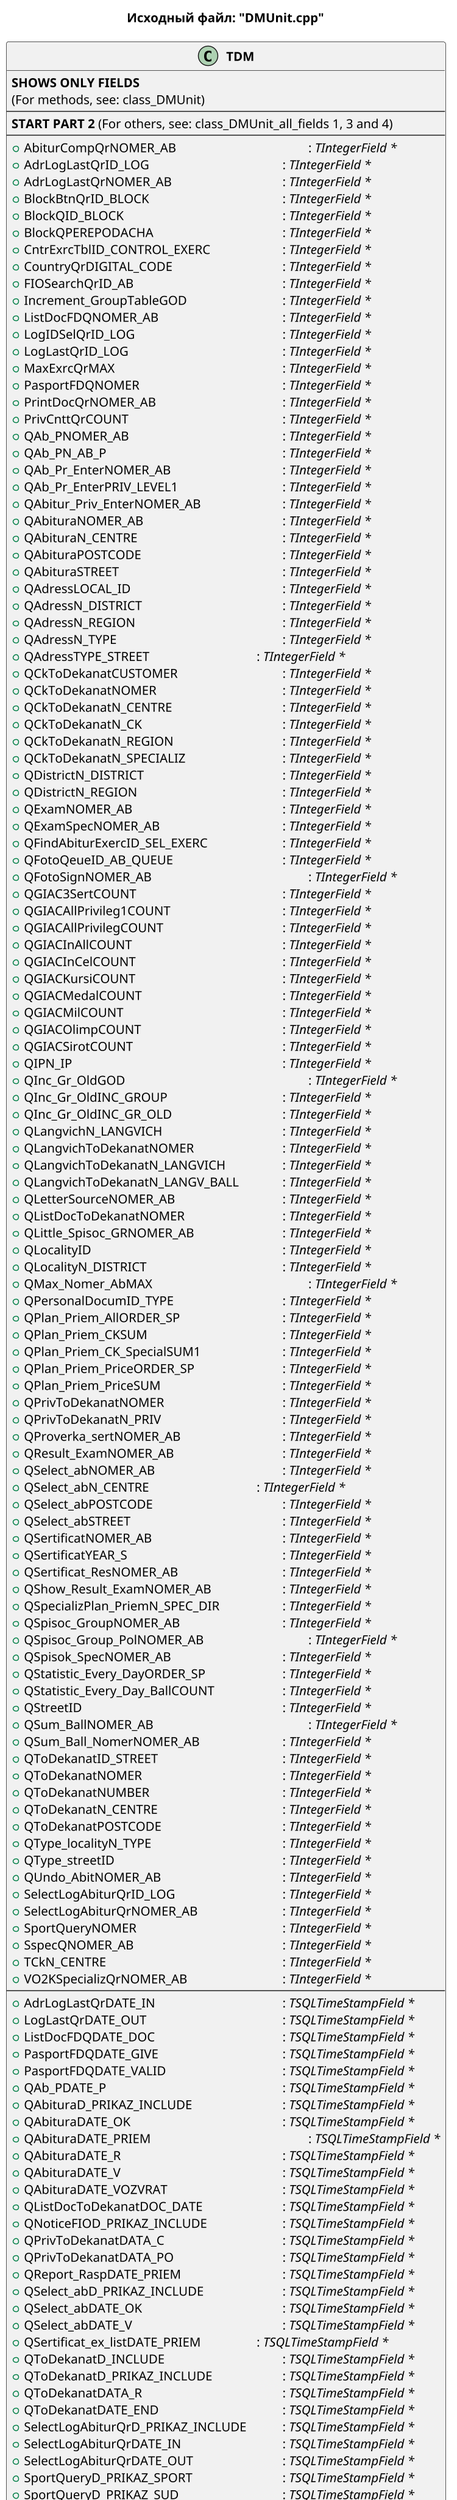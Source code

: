 @startuml DMUnit.cpp

title Исходный файл: "DMUnit.cpp"

scale 750 width

class "<b>TDM</b>"
{
    <b>SHOWS ONLY FIELDS</b>\n(For methods, see: class_DMUnit)
    --
    <b>START PART 2</b> (For others, see: class_DMUnit_all_fields 1, 3 and 4)
    --
    + AbiturCompQrNOMER_AB \t\t\t\t\t: <i>TIntegerField *</i>
    + AdrLogLastQrID_LOG \t\t\t\t\t\t: <i>TIntegerField *</i>
    + AdrLogLastQrNOMER_AB \t\t\t\t\t: <i>TIntegerField *</i>
    + BlockBtnQrID_BLOCK \t\t\t\t\t\t: <i>TIntegerField *</i>
    + BlockQID_BLOCK \t\t\t\t\t\t\t: <i>TIntegerField *</i>
    + BlockQPEREPODACHA \t\t\t\t\t: <i>TIntegerField *</i>
    + CntrExrcTblID_CONTROL_EXERC \t\t\t: <i>TIntegerField *</i>
    + CountryQrDIGITAL_CODE \t\t\t\t\t: <i>TIntegerField *</i>
    + FIOSearchQrID_AB \t\t\t\t\t\t: <i>TIntegerField *</i>
    + Increment_GroupTableGOD \t\t\t\t: <i>TIntegerField *</i>
    + ListDocFDQNOMER_AB \t\t\t\t\t: <i>TIntegerField *</i>
    + LogIDSelQrID_LOG \t\t\t\t\t\t: <i>TIntegerField *</i>
    + LogLastQrID_LOG \t\t\t\t\t\t: <i>TIntegerField *</i>
    + MaxExrcQrMAX \t\t\t\t\t\t\t: <i>TIntegerField *</i>
    + PasportFDQNOMER \t\t\t\t\t\t: <i>TIntegerField *</i>
    + PrintDocQrNOMER_AB \t\t\t\t\t: <i>TIntegerField *</i>
    + PrivCnttQrCOUNT \t\t\t\t\t\t: <i>TIntegerField *</i>
    + QAb_PNOMER_AB \t\t\t\t\t\t: <i>TIntegerField *</i>
    + QAb_PN_AB_P \t\t\t\t\t\t\t: <i>TIntegerField *</i>
    + QAb_Pr_EnterNOMER_AB \t\t\t\t\t: <i>TIntegerField *</i>
    + QAb_Pr_EnterPRIV_LEVEL1 \t\t\t\t: <i>TIntegerField *</i>
    + QAbitur_Priv_EnterNOMER_AB \t\t\t\t: <i>TIntegerField *</i>
    + QAbituraNOMER_AB \t\t\t\t\t\t: <i>TIntegerField *</i>
    + QAbituraN_CENTRE \t\t\t\t\t\t: <i>TIntegerField *</i>
    + QAbituraPOSTCODE \t\t\t\t\t\t: <i>TIntegerField *</i>
    + QAbituraSTREET \t\t\t\t\t\t\t: <i>TIntegerField *</i>
    + QAdressLOCAL_ID \t\t\t\t\t\t: <i>TIntegerField *</i>
    + QAdressN_DISTRICT \t\t\t\t\t\t: <i>TIntegerField *</i>
    + QAdressN_REGION \t\t\t\t\t\t: <i>TIntegerField *</i>
    + QAdressN_TYPE \t\t\t\t\t\t\t: <i>TIntegerField *</i>
    + QAdressTYPE_STREET \t\t\t\t\t: <i>TIntegerField *</i>
    + QCkToDekanatCUSTOMER \t\t\t\t: <i>TIntegerField *</i>
    + QCkToDekanatNOMER \t\t\t\t\t: <i>TIntegerField *</i>
    + QCkToDekanatN_CENTRE \t\t\t\t\t: <i>TIntegerField *</i>
    + QCkToDekanatN_CK \t\t\t\t\t\t: <i>TIntegerField *</i>
    + QCkToDekanatN_REGION \t\t\t\t\t: <i>TIntegerField *</i>
    + QCkToDekanatN_SPECIALIZ \t\t\t\t: <i>TIntegerField *</i>
    + QDistrictN_DISTRICT \t\t\t\t\t\t: <i>TIntegerField *</i>
    + QDistrictN_REGION \t\t\t\t\t\t: <i>TIntegerField *</i>
    + QExamNOMER_AB \t\t\t\t\t\t: <i>TIntegerField *</i>
    + QExamSpecNOMER_AB \t\t\t\t\t: <i>TIntegerField *</i>
    + QFindAbiturExercID_SEL_EXERC \t\t\t: <i>TIntegerField *</i>
    + QFotoQeueID_AB_QUEUE \t\t\t\t\t: <i>TIntegerField *</i>
    + QFotoSignNOMER_AB \t\t\t\t\t\t: <i>TIntegerField *</i>
    + QGIAC3SertCOUNT \t\t\t\t\t\t: <i>TIntegerField *</i>
    + QGIACAllPrivileg1COUNT \t\t\t\t\t: <i>TIntegerField *</i>
    + QGIACAllPrivilegCOUNT \t\t\t\t\t: <i>TIntegerField *</i>
    + QGIACInAllCOUNT \t\t\t\t\t\t: <i>TIntegerField *</i>
    + QGIACInCelCOUNT \t\t\t\t\t\t: <i>TIntegerField *</i>
    + QGIACKursiCOUNT \t\t\t\t\t\t: <i>TIntegerField *</i>
    + QGIACMedalCOUNT \t\t\t\t\t\t: <i>TIntegerField *</i>
    + QGIACMilCOUNT \t\t\t\t\t\t\t: <i>TIntegerField *</i>
    + QGIACOlimpCOUNT \t\t\t\t\t\t: <i>TIntegerField *</i>
    + QGIACSirotCOUNT \t\t\t\t\t\t: <i>TIntegerField *</i>
    + QIPN_IP \t\t\t\t\t\t\t\t\t: <i>TIntegerField *</i>
    + QInc_Gr_OldGOD \t\t\t\t\t\t\t: <i>TIntegerField *</i>
    + QInc_Gr_OldINC_GROUP \t\t\t\t\t: <i>TIntegerField *</i>
    + QInc_Gr_OldINC_GR_OLD \t\t\t\t\t: <i>TIntegerField *</i>
    + QLangvichN_LANGVICH \t\t\t\t\t: <i>TIntegerField *</i>
    + QLangvichToDekanatNOMER \t\t\t\t: <i>TIntegerField *</i>
    + QLangvichToDekanatN_LANGVICH \t\t\t: <i>TIntegerField *</i>
    + QLangvichToDekanatN_LANGV_BALL \t\t: <i>TIntegerField *</i>
    + QLetterSourceNOMER_AB \t\t\t\t\t: <i>TIntegerField *</i>
    + QListDocToDekanatNOMER \t\t\t\t: <i>TIntegerField *</i>
    + QLittle_Spisoc_GRNOMER_AB \t\t\t\t: <i>TIntegerField *</i>
    + QLocalityID \t\t\t\t\t\t\t\t: <i>TIntegerField *</i>
    + QLocalityN_DISTRICT \t\t\t\t\t\t: <i>TIntegerField *</i>
    + QMax_Nomer_AbMAX \t\t\t\t\t\t: <i>TIntegerField *</i>
    + QPersonalDocumID_TYPE \t\t\t\t\t: <i>TIntegerField *</i>
    + QPlan_Priem_AllORDER_SP \t\t\t\t: <i>TIntegerField *</i>
    + QPlan_Priem_CKSUM \t\t\t\t\t\t: <i>TIntegerField *</i>
    + QPlan_Priem_CK_SpecialSUM1 \t\t\t\t: <i>TIntegerField *</i>
    + QPlan_Priem_PriceORDER_SP \t\t\t\t: <i>TIntegerField *</i>
    + QPlan_Priem_PriceSUM \t\t\t\t\t: <i>TIntegerField *</i>
    + QPrivToDekanatNOMER \t\t\t\t\t: <i>TIntegerField *</i>
    + QPrivToDekanatN_PRIV \t\t\t\t\t: <i>TIntegerField *</i>
    + QProverka_sertNOMER_AB \t\t\t\t: <i>TIntegerField *</i>
    + QResult_ExamNOMER_AB \t\t\t\t\t: <i>TIntegerField *</i>
    + QSelect_abNOMER_AB \t\t\t\t\t: <i>TIntegerField *</i>
    + QSelect_abN_CENTRE \t\t\t\t\t: <i>TIntegerField *</i>
    + QSelect_abPOSTCODE \t\t\t\t\t: <i>TIntegerField *</i>
    + QSelect_abSTREET \t\t\t\t\t\t: <i>TIntegerField *</i>
    + QSertificatNOMER_AB \t\t\t\t\t: <i>TIntegerField *</i>
    + QSertificatYEAR_S \t\t\t\t\t\t: <i>TIntegerField *</i>
    + QSertificat_ResNOMER_AB \t\t\t\t: <i>TIntegerField *</i>
    + QShow_Result_ExamNOMER_AB \t\t\t: <i>TIntegerField *</i>
    + QSpecializPlan_PriemN_SPEC_DIR \t\t\t: <i>TIntegerField *</i>
    + QSpisoc_GroupNOMER_AB \t\t\t\t: <i>TIntegerField *</i>
    + QSpisoc_Group_PolNOMER_AB \t\t\t\t: <i>TIntegerField *</i>
    + QSpisok_SpecNOMER_AB \t\t\t\t\t: <i>TIntegerField *</i>
    + QStatistic_Every_DayORDER_SP \t\t\t: <i>TIntegerField *</i>
    + QStatistic_Every_Day_BallCOUNT \t\t\t: <i>TIntegerField *</i>
    + QStreetID \t\t\t\t\t\t\t\t: <i>TIntegerField *</i>
    + QSum_BallNOMER_AB \t\t\t\t\t\t: <i>TIntegerField *</i>
    + QSum_Ball_NomerNOMER_AB \t\t\t\t: <i>TIntegerField *</i>
    + QToDekanatID_STREET \t\t\t\t\t: <i>TIntegerField *</i>
    + QToDekanatNOMER \t\t\t\t\t\t: <i>TIntegerField *</i>
    + QToDekanatNUMBER \t\t\t\t\t\t: <i>TIntegerField *</i>
    + QToDekanatN_CENTRE \t\t\t\t\t: <i>TIntegerField *</i>
    + QToDekanatPOSTCODE \t\t\t\t\t: <i>TIntegerField *</i>
    + QType_localityN_TYPE \t\t\t\t\t: <i>TIntegerField *</i>
    + QType_streetID \t\t\t\t\t\t\t: <i>TIntegerField *</i>
    + QUndo_AbitNOMER_AB \t\t\t\t\t: <i>TIntegerField *</i>
    + SelectLogAbiturQrID_LOG \t\t\t\t\t: <i>TIntegerField *</i>
    + SelectLogAbiturQrNOMER_AB \t\t\t\t: <i>TIntegerField *</i>
    + SportQueryNOMER \t\t\t\t\t\t: <i>TIntegerField *</i>
    + SspecQNOMER_AB \t\t\t\t\t\t: <i>TIntegerField *</i>
    + TCkN_CENTRE \t\t\t\t\t\t\t: <i>TIntegerField *</i>
    + VO2KSpecializQrNOMER_AB \t\t\t\t: <i>TIntegerField *</i>
    --
    + AdrLogLastQrDATE_IN \t\t\t\t\t: <i>TSQLTimeStampField *</i>
    + LogLastQrDATE_OUT \t\t\t\t\t\t: <i>TSQLTimeStampField *</i>
    + ListDocFDQDATE_DOC \t\t\t\t\t: <i>TSQLTimeStampField *</i>
    + PasportFDQDATE_GIVE \t\t\t\t\t: <i>TSQLTimeStampField *</i>
    + PasportFDQDATE_VALID \t\t\t\t\t: <i>TSQLTimeStampField *</i>
    + QAb_PDATE_P \t\t\t\t\t\t\t: <i>TSQLTimeStampField *</i>
    + QAbituraD_PRIKAZ_INCLUDE \t\t\t\t: <i>TSQLTimeStampField *</i>
    + QAbituraDATE_OK \t\t\t\t\t\t: <i>TSQLTimeStampField *</i>
    + QAbituraDATE_PRIEM \t\t\t\t\t\t: <i>TSQLTimeStampField *</i>
    + QAbituraDATE_R \t\t\t\t\t\t\t: <i>TSQLTimeStampField *</i>
    + QAbituraDATE_V \t\t\t\t\t\t\t: <i>TSQLTimeStampField *</i>
    + QAbituraDATE_VOZVRAT \t\t\t\t\t: <i>TSQLTimeStampField *</i>
    + QListDocToDekanatDOC_DATE \t\t\t: <i>TSQLTimeStampField *</i>
    + QNoticeFIOD_PRIKAZ_INCLUDE \t\t\t: <i>TSQLTimeStampField *</i>
    + QPrivToDekanatDATA_C \t\t\t\t\t: <i>TSQLTimeStampField *</i>
    + QPrivToDekanatDATA_PO \t\t\t\t\t: <i>TSQLTimeStampField *</i>
    + QReport_RaspDATE_PRIEM \t\t\t\t: <i>TSQLTimeStampField *</i>
    + QSelect_abD_PRIKAZ_INCLUDE \t\t\t: <i>TSQLTimeStampField *</i>
    + QSelect_abDATE_OK \t\t\t\t\t\t: <i>TSQLTimeStampField *</i>
    + QSelect_abDATE_V \t\t\t\t\t\t: <i>TSQLTimeStampField *</i>
    + QSertificat_ex_listDATE_PRIEM \t\t\t: <i>TSQLTimeStampField *</i>
    + QToDekanatD_INCLUDE \t\t\t\t\t: <i>TSQLTimeStampField *</i>
    + QToDekanatD_PRIKAZ_INCLUDE \t\t\t: <i>TSQLTimeStampField *</i>
    + QToDekanatDATA_R \t\t\t\t\t\t: <i>TSQLTimeStampField *</i>
    + QToDekanatDATE_END \t\t\t\t\t: <i>TSQLTimeStampField *</i>
    + SelectLogAbiturQrD_PRIKAZ_INCLUDE \t\t: <i>TSQLTimeStampField *</i>
    + SelectLogAbiturQrDATE_IN \t\t\t\t: <i>TSQLTimeStampField *</i>
    + SelectLogAbiturQrDATE_OUT \t\t\t\t: <i>TSQLTimeStampField *</i>
    + SportQueryD_PRIKAZ_SPORT \t\t\t\t: <i>TSQLTimeStampField *</i>
    + SportQueryD_PRIKAZ_SUD \t\t\t\t: <i>TSQLTimeStampField *</i>
    ..
    + QToDekanatSCHOLARSHIP \t\t\t\t: <i>TSingleField *</i>
    + AbiturCompQrCATEGORY_AB \t\t\t\t: <i>TSmallintField *</i>
    + AbiturCompQrCATEGORY_IF \t\t\t\t: <i>TSmallintField *</i>
    + AbiturCompQrEDUCATION \t\t\t\t: <i>TSmallintField *</i>
    + AbiturCompQrKONKURS \t\t\t\t\t: <i>TSmallintField *</i>
    + AbiturCompQrN_FAC \t\t\t\t\t\t: <i>TSmallintField *</i>
    + AbiturCompQrN_SPECIALIZ \t\t\t\t: <i>TSmallintField *</i>
    + AbiturCompQrN_SPEC \t\t\t\t\t: <i>TSmallintField *</i>
    + AbiturCompQrPRICE \t\t\t\t\t\t: <i>TSmallintField *</i>
    + AbiturCompQrTERM_EDU \t\t\t\t\t: <i>TSmallintField *</i>
    + AbiturCompQrVID_EDU \t\t\t\t\t: <i>TSmallintField *</i>
    + AbiturInvTmpQrDAT_PRIV \t\t\t\t\t: <i>TSmallintField *</i>
    + AbiturSirTmpQrDAT_PRIV \t\t\t\t\t: <i>TSmallintField *</i>
    + BlockBtnQrADD_ABITUR \t\t\t\t\t: <i>TSmallintField *</i>
    + BlockBtnQrRE_INSIDE_FAC \t\t\t\t: <i>TSmallintField *</i>
    + BlockBtnQrRESTOR_LIST \t\t\t\t\t: <i>TSmallintField *</i>
    + BlockBtnQrTOOK_DOC1 \t\t\t\t\t: <i>TSmallintField *</i>
    + BlockBtnQrTOOK_DOC2 \t\t\t\t\t: <i>TSmallintField *</i>
    + BlockQADD_ABITUR \t\t\t\t\t\t: <i>TSmallintField *</i>
    + BlockQBLOCK \t\t\t\t\t\t\t: <i>TSmallintField *</i>
    + BlockQN_FAC \t\t\t\t\t\t\t: <i>TSmallintField *</i>
    + BlockQRE_INSIDE_FAC \t\t\t\t\t: <i>TSmallintField *</i>
    + BlockQRESTOR_LIST \t\t\t\t\t\t: <i>TSmallintField *</i>
    + BlockQTOOK_DOC1 \t\t\t\t\t\t: <i>TSmallintField *</i>
    + BlockQTOOK_DOC2 \t\t\t\t\t\t: <i>TSmallintField *</i>
    + CkRegionQrN_CENTRE \t\t\t\t\t: <i>TSmallintField *</i>
    + CkRegionQrN_REGION \t\t\t\t\t: <i>TSmallintField *</i>
    + CntrExrcTblID_EXERC \t\t\t\t\t: <i>TSmallintField *</i>
    + CntrExrcTblN_FAC \t\t\t\t\t\t: <i>TSmallintField *</i>
    + CntrExrcTblN_SPECIALIZ \t\t\t\t\t: <i>TSmallintField *</i>
    + CntrExrcTblNUM_EXERC_GRP \t\t\t\t: <i>TSmallintField *</i>
    + CntrlExrcQrID_EXERC \t\t\t\t\t\t: <i>TSmallintField *</i>
    + DocumFDQN_DOC \t\t\t\t\t\t: <i>TSmallintField *</i>
    + FIOSearchQrCATEGORY_AB \t\t\t\t: <i>TSmallintField *</i>
    + FIOSearchQrCATEGORY_EDU \t\t\t\t: <i>TSmallintField *</i>
    + FIOSearchQrCATEGORY_IF \t\t\t\t\t: <i>TSmallintField *</i>
    + FIOSearchQrKONKURS \t\t\t\t\t: <i>TSmallintField *</i>
    + FIOSearchQrN_FAC \t\t\t\t\t\t: <i>TSmallintField *</i>
    + FIOSearchQrN_SPEC \t\t\t\t\t\t: <i>TSmallintField *</i>
    + FIOSearchQrN_SPECIALIZ \t\t\t\t\t: <i>TSmallintField *</i>
    + FIOSearchQrPRICE \t\t\t\t\t\t: <i>TSmallintField *</i>
    + FIOSearchQrSTATUS_QUEUE \t\t\t\t: <i>TSmallintField *</i>
    + FIOSearchQrTERM_EDU \t\t\t\t\t: <i>TSmallintField *</i>
    + FIOSearchQrVID_EDU \t\t\t\t\t\t: <i>TSmallintField *</i>
    + Increment_GroupTableINC_GROUP \t\t\t: <i>TSmallintField *</i>
    + Increment_GroupTableVID_EDU \t\t\t: <i>TSmallintField *</i>
    + InfQrID_PRIV \t\t\t\t\t\t\t\t: <i>TSmallintField *</i>
    + InfQrN_OTHERS \t\t\t\t\t\t\t: <i>TSmallintField *</i>
    + ListDocFDQN_DOC \t\t\t\t\t\t: <i>TSmallintField *</i>
    + OutDetQrID_DET \t\t\t\t\t\t\t: <i>TSmallintField *</i>
    + OutDetQrN_ITEM \t\t\t\t\t\t\t: <i>TSmallintField *</i>
    + OutQrID_PRIV \t\t\t\t\t\t\t: <i>TSmallintField *</i>
    + OutQrN_OUT_TESTS \t\t\t\t\t\t: <i>TSmallintField *</i>
    + PasportFDQID_TYPE \t\t\t\t\t\t: <i>TSmallintField *</i>
    + PasportFDQN_REGION \t\t\t\t\t: <i>TSmallintField *</i>
    + PrivilegLogSelQrDAT_PRIV \t\t\t\t: <i>TSmallintField *</i>
    + PrivilegLogSelQrN_PRIV \t\t\t\t\t: <i>TSmallintField *</i>
    + PrivilegLogSelQrSEL_PRIV \t\t\t\t\t: <i>TSmallintField *</i>
    + PrivQrDAT_PRIV \t\t\t\t\t\t\t: <i>TSmallintField *</i>
    + PrivQrN_PRIV \t\t\t\t\t\t\t: <i>TSmallintField *</i>
    + PrivQrSEL_PRIV \t\t\t\t\t\t\t: <i>TSmallintField *</i>
    + QAb_PVID_EDU_DO \t\t\t\t\t\t: <i>TSmallintField *</i>
    + QAb_PVID_EDU_PO \t\t\t\t\t\t: <i>TSmallintField *</i>
    + QAb_PNOM_DELA_DO \t\t\t\t\t\t: <i>TSmallintField *</i>
    + QAb_PNOM_DELA_PO \t\t\t\t\t\t: <i>TSmallintField *</i>
    + QAb_PN_SPECIALIZ_DO \t\t\t\t\t: <i>TSmallintField *</i>
    + QAb_PN_SPECIALIZ_PO \t\t\t\t\t: <i>TSmallintField *</i>
    + QAb_PN_SPEC_DO \t\t\t\t\t\t: <i>TSmallintField *</i>
    + QAb_PN_SPEC_PO \t\t\t\t\t\t: <i>TSmallintField *</i>
    + QAb_PN_CK \t\t\t\t\t\t\t\t: <i>TSmallintField *</i>
    + QAb_PKONKURS_DO \t\t\t\t\t\t: <i>TSmallintField *</i>
    + QAb_PKONKURS_PO \t\t\t\t\t\t: <i>TSmallintField *</i>
    + QAb_PPRICE_DO \t\t\t\t\t\t\t: <i>TSmallintField *</i>
    + QAb_PPRICE_PO \t\t\t\t\t\t\t: <i>TSmallintField *</i>
    + QAb_Pr_EnterN_PRIV \t\t\t\t\t\t: <i>TSmallintField *</i>
    + QAbitur_Priv_EnterN_PRIV \t\t\t\t\t: <i>TSmallintField *</i>
    + QAbituraCATEGORY_AB \t\t\t\t\t: <i>TSmallintField *</i>
    + QAbituraCATEGORY_IF \t\t\t\t\t: <i>TSmallintField *</i>
    + QAbituraCITIZENSHIP \t\t\t\t\t\t: <i>TSmallintField *</i>
    + QAbituraEDUCATION \t\t\t\t\t\t: <i>TSmallintField *</i>
    + QAbituraKONKURS \t\t\t\t\t\t: <i>TSmallintField *</i>
    + QAbituraN_CK \t\t\t\t\t\t\t: <i>TSmallintField *</i>
    + QAbituraN_FAC \t\t\t\t\t\t\t: <i>TSmallintField *</i>
    + QAbituraN_FOUND \t\t\t\t\t\t: <i>TSmallintField *</i>
    + QAbituraN_LANGVICH \t\t\t\t\t\t: <i>TSmallintField *</i>
    + QAbituraN_PRIKAZ_INCLUDE \t\t\t\t: <i>TSmallintField *</i>
    + QAbituraN_REGION \t\t\t\t\t\t: <i>TSmallintField *</i>
    + QAbituraN_SPEC \t\t\t\t\t\t\t: <i>TSmallintField *</i>
    + QAbituraN_SPECIALIZ \t\t\t\t\t\t: <i>TSmallintField *</i>
    + QAbituraN_SPORT_CATEGORY \t\t\t\t: <i>TSmallintField *</i>
    + QAbituraN_VID_SPORT \t\t\t\t\t: <i>TSmallintField *</i>
    + QAbituraNOM_DELA \t\t\t\t\t\t: <i>TSmallintField *</i>
    + QAbituraPRICE \t\t\t\t\t\t\t: <i>TSmallintField *</i>
    + QAbituraRUS_BEL \t\t\t\t\t\t: <i>TSmallintField *</i>
    + QAbituraSTATUS \t\t\t\t\t\t\t: <i>TSmallintField *</i>
    + QAbituraTERM_EDU \t\t\t\t\t\t: <i>TSmallintField *</i>
    + QAbituraTOWN_VILLAGE \t\t\t\t\t: <i>TSmallintField *</i>
    + QAbituraTYPE_SCHOOL \t\t\t\t\t: <i>TSmallintField *</i>
    + QAbituraVID_EDU \t\t\t\t\t\t: <i>TSmallintField *</i>
    + QAbituraWHEN_EDU_MIDDLE \t\t\t\t: <i>TSmallintField *</i>
    + QAbituraWHEN_EDU_SPEC \t\t\t\t\t: <i>TSmallintField *</i>
    + QAdd_N_GroupN_GROUP \t\t\t\t\t: <i>TSmallintField *</i>
    + QAdd_N_GroupVID_EDU \t\t\t\t\t: <i>TSmallintField *</i>
    + QAdd_N_GroupN_FAC \t\t\t\t\t\t: <i>TSmallintField *</i>
    + QAdd_N_GroupN_COUNT \t\t\t\t\t: <i>TSmallintField *</i>
    + QCenterN_CENTRE \t\t\t\t\t\t: <i>TSmallintField *</i>
    + QCenterN_REGION \t\t\t\t\t\t: <i>TSmallintField *</i>
    + QExamSpecN_PREDMET \t\t\t\t\t: <i>TSmallintField *</i>
    + QCenterFLAG \t\t\t\t\t\t\t: <i>TSmallintField *</i>
    + QCkN_CK \t\t\t\t\t\t\t\t: <i>TSmallintField *</i>
    + QCkN_SPECIALIZ \t\t\t\t\t\t\t: <i>TSmallintField *</i>
    + QCkN_REGION \t\t\t\t\t\t\t: <i>TSmallintField *</i>
    + QCkKOL_P \t\t\t\t\t\t\t\t: <i>TSmallintField *</i>
    + QCK_Kol_PlanKOL_PLACE \t\t\t\t\t: <i>TSmallintField *</i>
    + QCkToDekanatSTATUS_CK \t\t\t\t: <i>TSmallintField *</i>
    + QExamSTATUS_BALL \t\t\t\t\t\t: <i>TSmallintField *</i>
    + QExamN_PREDMET \t\t\t\t\t\t: <i>TSmallintField *</i>
    + QExamKONKURS \t\t\t\t\t\t\t: <i>TSmallintField *</i>
    + QExamNOM_DELA \t\t\t\t\t\t: <i>TSmallintField *</i>
    + QExamVID_EDU \t\t\t\t\t\t\t: <i>TSmallintField *</i>
    + QExamRUS_BEL \t\t\t\t\t\t\t: <i>TSmallintField *</i>
    + QExamNOM_BALL \t\t\t\t\t\t: <i>TSmallintField *</i>
    + QExamTERM_EDU \t\t\t\t\t\t: <i>TSmallintField *</i>
    + QExamEDUCATION \t\t\t\t\t\t: <i>TSmallintField *</i>
    + QExamCATEGORY_IF \t\t\t\t\t\t: <i>TSmallintField *</i>
    + QExamN_SPORT_CATEGORY \t\t\t\t: <i>TSmallintField *</i>
    + QExamPRICE \t\t\t\t\t\t\t: <i>TSmallintField *</i>
    + QExamSpecSTATUS_BALL \t\t\t\t\t: <i>TSmallintField *</i>
    + QExamSpecKONKURS \t\t\t\t\t\t: <i>TSmallintField *</i>
    + QExamSpecNOM_DELA \t\t\t\t\t: <i>TSmallintField *</i>
    + QExamSpecVID_EDU \t\t\t\t\t\t: <i>TSmallintField *</i>
    + QExamSpecRUS_BEL \t\t\t\t\t\t: <i>TSmallintField *</i>
    + QExamSpecNOM_BALL \t\t\t\t\t: <i>TSmallintField *</i>
    + QExamSpecTERM_EDU \t\t\t\t\t: <i>TSmallintField *</i>
    + QExamSpecEDUCATION \t\t\t\t\t: <i>TSmallintField *</i>
    + QExamSpecCATEGORY_IF \t\t\t\t\t: <i>TSmallintField *</i>
    + QExamSpecN_SPORT_CATEGORY \t\t\t: <i>TSmallintField *</i>
    + QExamSpecPRICE \t\t\t\t\t\t: <i>TSmallintField *</i>
    + QExerc_GrpID_EXERC \t\t\t\t\t\t: <i>TSmallintField *</i>
    + QFindAbiturExercID_EXERC \t\t\t\t: <i>TSmallintField *</i>
    + QInc_Gr_OldVID_EDU \t\t\t\t\t\t: <i>TSmallintField *</i>
    + QIPPROGRAM \t\t\t\t\t\t\t: <i>TSmallintField *</i>
    + QIPFLAG \t\t\t\t\t\t\t\t: <i>TSmallintField *</i>
    + QLangvichToDekanatLANGV_BALL \t\t\t: <i>TSmallintField *</i>
    + QMax_Nom_DelaMAX \t\t\t\t\t\t: <i>TSmallintField *</i>
    + QN_groupN_GROUP \t\t\t\t\t\t: <i>TSmallintField *</i>
    + QN_groupVID_EDU \t\t\t\t\t\t: <i>TSmallintField *</i>
    + QN_groupN_FAC \t\t\t\t\t\t\t: <i>TSmallintField *</i>
    + QN_groupN_COUNT \t\t\t\t\t\t: <i>TSmallintField *</i>
    + QNoticeFION_PRIKAZ_INCLUDE \t\t\t\t: <i>TSmallintField *</i>
    + QNoticeFION_FAC \t\t\t\t\t\t: <i>TSmallintField *</i>
    + QNoticeFION_SPECIALIZ \t\t\t\t\t: <i>TSmallintField *</i>
    + QNoticeFIOTERM_EDU \t\t\t\t\t: <i>TSmallintField *</i>
    + QNoticeFIOVID_EDU \t\t\t\t\t\t: <i>TSmallintField *</i>
    + QPlan_Priem_AllN_SPECIALIZ \t\t\t\t: <i>TSmallintField *</i>
    + QPlan_Priem_AllVID_EDU \t\t\t\t\t: <i>TSmallintField *</i>
    + QPlan_Priem_CKN_SPECIALIZ \t\t\t\t: <i>TSmallintField *</i>
    + QPlan_Priem_CKVID_EDU \t\t\t\t\t: <i>TSmallintField *</i>
    + QPlan_Priem_KonkN_SPECIALIZ \t\t\t: <i>TSmallintField *</i>
    + QPlan_Priem_KonkTEXT \t\t\t\t\t: <i>TSmallintField *</i>
    + QPlan_Priem_KonkKOL_PLACE \t\t\t\t: <i>TSmallintField *</i>
    + QPlan_Priem_Konk_All_ParamN_SPECIALIZ \t: <i>TSmallintField *</i>
    + QPlan_Priem_Konk_All_ParamKOL_PLACE \t: <i>TSmallintField *</i>
    + QPlan_Priem_PriceN_SPECIALIZ \t\t\t: <i>TSmallintField *</i>
    + QPlan_Priem_PriceVID_EDU \t\t\t\t: <i>TSmallintField *</i>
    + QPlan_Priem_PriceTEXT \t\t\t\t\t: <i>TSmallintField *</i>
    + QPlan_Priem_PricePRICE \t\t\t\t\t: <i>TSmallintField *</i>
    + QPlanPriem2PriceN_SPECIALIZ \t\t\t\t: <i>TSmallintField *</i>
    + QPlanPriem2PriceKOL_PLACE \t\t\t\t: <i>TSmallintField *</i>
    + QPlanPriemPriceN_SPECIALIZ \t\t\t\t: <i>TSmallintField *</i>
    + QPlanPriemPriceKOL_PLACE \t\t\t\t: <i>TSmallintField *</i>
    + QPrivToDekanatVID_PRIV \t\t\t\t\t: <i>TSmallintField *</i>
    + QPrivToDekanatUCH_GOD \t\t\t\t\t: <i>TSmallintField *</i>
    + QProverka_RYORN_FAC \t\t\t\t\t: <i>TSmallintField *</i>
    + QProverka_RYORVID_EDU \t\t\t\t\t: <i>TSmallintField *</i>
    + QRegion_CenterN_CENTRE \t\t\t\t: <i>TSmallintField *</i>
    + QRegion_CenterN_REGION \t\t\t\t: <i>TSmallintField *</i>
    + QRegion_CenterFLAG \t\t\t\t\t\t: <i>TSmallintField *</i>
    + QRep_Sel_ExercNUM_EXERC_GRP \t\t\t: <i>TSmallintField *</i>
    + QReport_RaspN_SPECIALIZ \t\t\t\t: <i>TSmallintField *</i>
    + QReport_RaspVID_EDU \t\t\t\t\t: <i>TSmallintField *</i>
    + QReport_RaspN_FAC \t\t\t\t\t\t: <i>TSmallintField *</i>
    + QReport_RaspWHEN_EDU_MIDDLE \t\t\t: <i>TSmallintField *</i>
    + QReport_RaspWHEN_EDU_SPEC \t\t\t: <i>TSmallintField *</i>
    + QReport_RaspNOM_DELA \t\t\t\t\t: <i>TSmallintField *</i>
    + QResult_ExamN_PREDMET \t\t\t\t: <i>TSmallintField *</i>
    + QResult_ExamNOM_BALL \t\t\t\t\t: <i>TSmallintField *</i>
    + QResult_ExamSTATUS_BALL \t\t\t\t: <i>TSmallintField *</i>
    + QSelect_abWHEN_EDU_MIDDLE \t\t\t: <i>TSmallintField *</i>
    + QSelect_abWHEN_EDU_SPEC \t\t\t\t: <i>TSmallintField *</i>
    + QSelect_abN_VID_SPORT \t\t\t\t\t: <i>TSmallintField *</i>
    + QSelect_abN_SPORT_CATEGORY \t\t\t: <i>TSmallintField *</i>
    + QSelect_abEDUCATION \t\t\t\t\t: <i>TSmallintField *</i>
    + QSelect_abSTATUS \t\t\t\t\t\t: <i>TSmallintField *</i>
    --
    <b>FINISH PART 2</b> (For others, see: class_DMUnit_all_fields 1, 3 and 4)
    --

    + <b>{abstract} TDM (AOwner \t: <i>TComponent *</i>) virtual</b>

}


@enduml